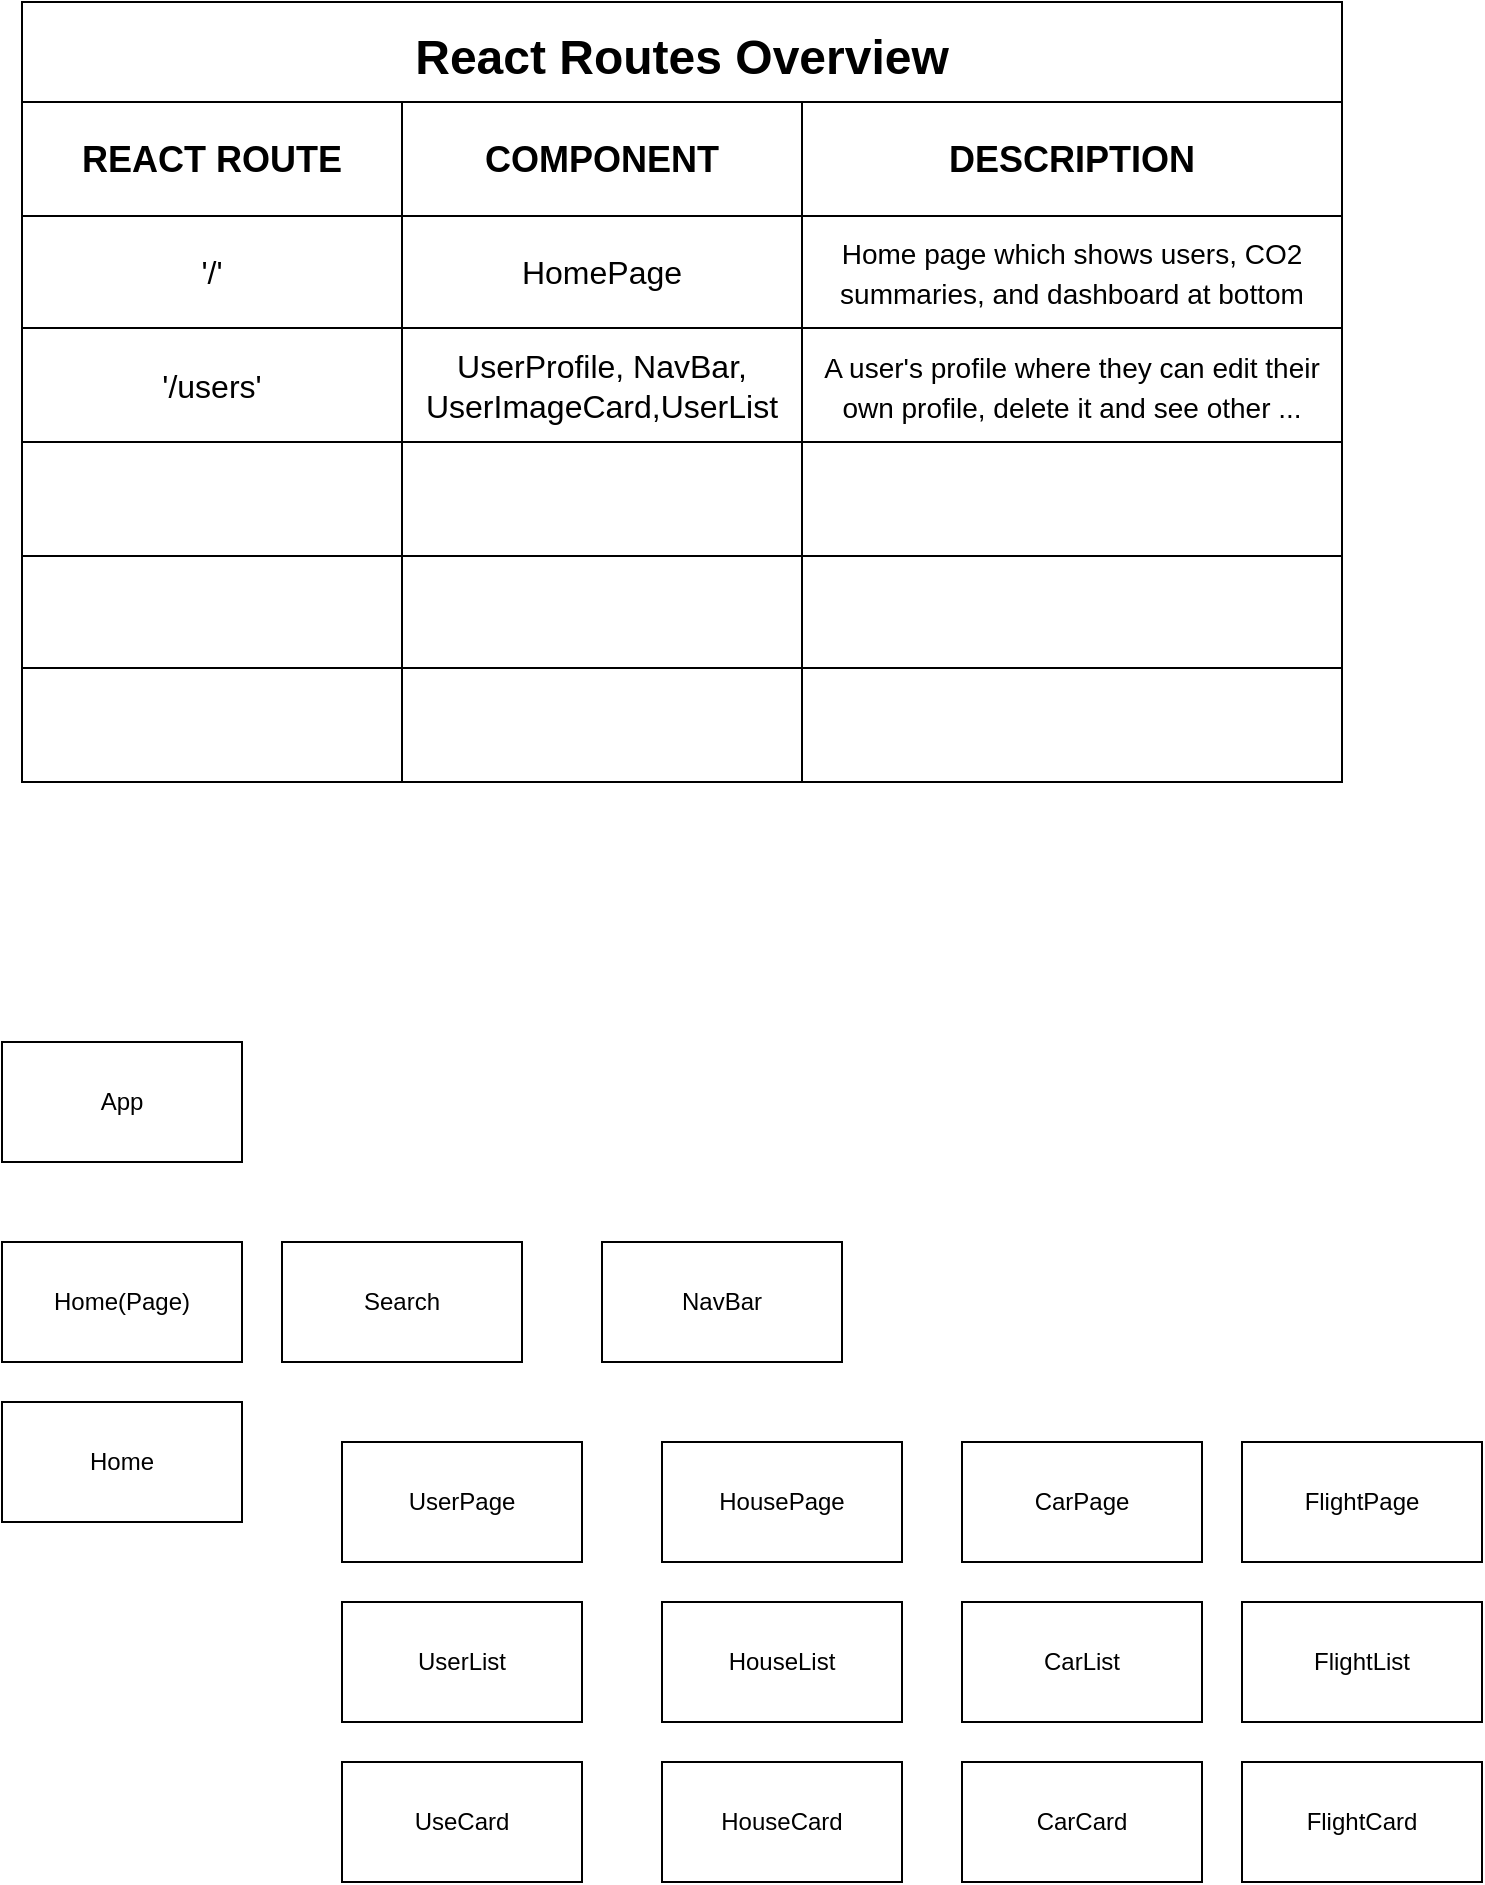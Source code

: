 <mxfile>
    <diagram id="He8b3oyFHESSMIiECdDG" name="Page-1">
        <mxGraphModel dx="691" dy="745" grid="1" gridSize="10" guides="1" tooltips="1" connect="1" arrows="1" fold="1" page="1" pageScale="1" pageWidth="850" pageHeight="1100" math="0" shadow="0">
            <root>
                <mxCell id="0"/>
                <mxCell id="1" parent="0"/>
                <mxCell id="41" value="React Routes Overview" style="shape=table;startSize=50;container=1;collapsible=0;childLayout=tableLayout;fontStyle=1;align=center;fontSize=24;" vertex="1" parent="1">
                    <mxGeometry x="90" y="70" width="660" height="390" as="geometry"/>
                </mxCell>
                <mxCell id="42" value="" style="shape=tableRow;horizontal=0;startSize=0;swimlaneHead=0;swimlaneBody=0;top=0;left=0;bottom=0;right=0;collapsible=0;dropTarget=0;fillColor=none;points=[[0,0.5],[1,0.5]];portConstraint=eastwest;" vertex="1" parent="41">
                    <mxGeometry y="50" width="660" height="57" as="geometry"/>
                </mxCell>
                <mxCell id="43" value="&lt;b&gt;REACT ROUTE&lt;/b&gt;" style="shape=partialRectangle;html=1;whiteSpace=wrap;connectable=0;fillColor=none;top=0;left=0;bottom=0;right=0;overflow=hidden;fontSize=18;" vertex="1" parent="42">
                    <mxGeometry width="190" height="57" as="geometry">
                        <mxRectangle width="190" height="57" as="alternateBounds"/>
                    </mxGeometry>
                </mxCell>
                <mxCell id="44" value="&lt;b&gt;COMPONENT&lt;/b&gt;" style="shape=partialRectangle;html=1;whiteSpace=wrap;connectable=0;fillColor=none;top=0;left=0;bottom=0;right=0;overflow=hidden;fontSize=18;" vertex="1" parent="42">
                    <mxGeometry x="190" width="200" height="57" as="geometry">
                        <mxRectangle width="200" height="57" as="alternateBounds"/>
                    </mxGeometry>
                </mxCell>
                <mxCell id="45" value="&lt;b&gt;DESCRIPTION&lt;/b&gt;" style="shape=partialRectangle;html=1;whiteSpace=wrap;connectable=0;fillColor=none;top=0;left=0;bottom=0;right=0;overflow=hidden;fontSize=18;" vertex="1" parent="42">
                    <mxGeometry x="390" width="270" height="57" as="geometry">
                        <mxRectangle width="270" height="57" as="alternateBounds"/>
                    </mxGeometry>
                </mxCell>
                <mxCell id="46" value="" style="shape=tableRow;horizontal=0;startSize=0;swimlaneHead=0;swimlaneBody=0;top=0;left=0;bottom=0;right=0;collapsible=0;dropTarget=0;fillColor=none;points=[[0,0.5],[1,0.5]];portConstraint=eastwest;" vertex="1" parent="41">
                    <mxGeometry y="107" width="660" height="56" as="geometry"/>
                </mxCell>
                <mxCell id="47" value="'/'" style="shape=partialRectangle;html=1;whiteSpace=wrap;connectable=0;fillColor=none;top=0;left=0;bottom=0;right=0;overflow=hidden;fontSize=16;" vertex="1" parent="46">
                    <mxGeometry width="190" height="56" as="geometry">
                        <mxRectangle width="190" height="56" as="alternateBounds"/>
                    </mxGeometry>
                </mxCell>
                <mxCell id="48" value="HomePage" style="shape=partialRectangle;html=1;whiteSpace=wrap;connectable=0;fillColor=none;top=0;left=0;bottom=0;right=0;overflow=hidden;fontSize=16;" vertex="1" parent="46">
                    <mxGeometry x="190" width="200" height="56" as="geometry">
                        <mxRectangle width="200" height="56" as="alternateBounds"/>
                    </mxGeometry>
                </mxCell>
                <mxCell id="49" value="&lt;font style=&quot;font-size: 14px;&quot;&gt;Home page which shows users, CO2 summaries, and dashboard at bottom&lt;/font&gt;" style="shape=partialRectangle;html=1;whiteSpace=wrap;connectable=0;fillColor=none;top=0;left=0;bottom=0;right=0;overflow=hidden;fontSize=16;" vertex="1" parent="46">
                    <mxGeometry x="390" width="270" height="56" as="geometry">
                        <mxRectangle width="270" height="56" as="alternateBounds"/>
                    </mxGeometry>
                </mxCell>
                <mxCell id="88" value="" style="shape=tableRow;horizontal=0;startSize=0;swimlaneHead=0;swimlaneBody=0;top=0;left=0;bottom=0;right=0;collapsible=0;dropTarget=0;fillColor=none;points=[[0,0.5],[1,0.5]];portConstraint=eastwest;" vertex="1" parent="41">
                    <mxGeometry y="163" width="660" height="57" as="geometry"/>
                </mxCell>
                <mxCell id="89" value="'/users'" style="shape=partialRectangle;html=1;whiteSpace=wrap;connectable=0;fillColor=none;top=0;left=0;bottom=0;right=0;overflow=hidden;fontSize=16;" vertex="1" parent="88">
                    <mxGeometry width="190" height="57" as="geometry">
                        <mxRectangle width="190" height="57" as="alternateBounds"/>
                    </mxGeometry>
                </mxCell>
                <mxCell id="90" value="UserProfile, NavBar, UserImageCard,UserList" style="shape=partialRectangle;html=1;whiteSpace=wrap;connectable=0;fillColor=none;top=0;left=0;bottom=0;right=0;overflow=hidden;fontSize=16;" vertex="1" parent="88">
                    <mxGeometry x="190" width="200" height="57" as="geometry">
                        <mxRectangle width="200" height="57" as="alternateBounds"/>
                    </mxGeometry>
                </mxCell>
                <mxCell id="91" value="&lt;font style=&quot;font-size: 14px;&quot;&gt;A user's profile where they can edit their own profile, delete it and see other ...&lt;/font&gt;" style="shape=partialRectangle;html=1;whiteSpace=wrap;connectable=0;fillColor=none;top=0;left=0;bottom=0;right=0;overflow=hidden;fontSize=16;" vertex="1" parent="88">
                    <mxGeometry x="390" width="270" height="57" as="geometry">
                        <mxRectangle width="270" height="57" as="alternateBounds"/>
                    </mxGeometry>
                </mxCell>
                <mxCell id="84" value="" style="shape=tableRow;horizontal=0;startSize=0;swimlaneHead=0;swimlaneBody=0;top=0;left=0;bottom=0;right=0;collapsible=0;dropTarget=0;fillColor=none;points=[[0,0.5],[1,0.5]];portConstraint=eastwest;" vertex="1" parent="41">
                    <mxGeometry y="220" width="660" height="57" as="geometry"/>
                </mxCell>
                <mxCell id="85" value="" style="shape=partialRectangle;html=1;whiteSpace=wrap;connectable=0;fillColor=none;top=0;left=0;bottom=0;right=0;overflow=hidden;fontSize=16;" vertex="1" parent="84">
                    <mxGeometry width="190" height="57" as="geometry">
                        <mxRectangle width="190" height="57" as="alternateBounds"/>
                    </mxGeometry>
                </mxCell>
                <mxCell id="86" value="" style="shape=partialRectangle;html=1;whiteSpace=wrap;connectable=0;fillColor=none;top=0;left=0;bottom=0;right=0;overflow=hidden;fontSize=16;" vertex="1" parent="84">
                    <mxGeometry x="190" width="200" height="57" as="geometry">
                        <mxRectangle width="200" height="57" as="alternateBounds"/>
                    </mxGeometry>
                </mxCell>
                <mxCell id="87" value="" style="shape=partialRectangle;html=1;whiteSpace=wrap;connectable=0;fillColor=none;top=0;left=0;bottom=0;right=0;overflow=hidden;fontSize=16;" vertex="1" parent="84">
                    <mxGeometry x="390" width="270" height="57" as="geometry">
                        <mxRectangle width="270" height="57" as="alternateBounds"/>
                    </mxGeometry>
                </mxCell>
                <mxCell id="80" value="" style="shape=tableRow;horizontal=0;startSize=0;swimlaneHead=0;swimlaneBody=0;top=0;left=0;bottom=0;right=0;collapsible=0;dropTarget=0;fillColor=none;points=[[0,0.5],[1,0.5]];portConstraint=eastwest;" vertex="1" parent="41">
                    <mxGeometry y="277" width="660" height="56" as="geometry"/>
                </mxCell>
                <mxCell id="81" value="" style="shape=partialRectangle;html=1;whiteSpace=wrap;connectable=0;fillColor=none;top=0;left=0;bottom=0;right=0;overflow=hidden;fontSize=16;" vertex="1" parent="80">
                    <mxGeometry width="190" height="56" as="geometry">
                        <mxRectangle width="190" height="56" as="alternateBounds"/>
                    </mxGeometry>
                </mxCell>
                <mxCell id="82" value="" style="shape=partialRectangle;html=1;whiteSpace=wrap;connectable=0;fillColor=none;top=0;left=0;bottom=0;right=0;overflow=hidden;fontSize=16;" vertex="1" parent="80">
                    <mxGeometry x="190" width="200" height="56" as="geometry">
                        <mxRectangle width="200" height="56" as="alternateBounds"/>
                    </mxGeometry>
                </mxCell>
                <mxCell id="83" value="" style="shape=partialRectangle;html=1;whiteSpace=wrap;connectable=0;fillColor=none;top=0;left=0;bottom=0;right=0;overflow=hidden;fontSize=16;" vertex="1" parent="80">
                    <mxGeometry x="390" width="270" height="56" as="geometry">
                        <mxRectangle width="270" height="56" as="alternateBounds"/>
                    </mxGeometry>
                </mxCell>
                <mxCell id="50" value="" style="shape=tableRow;horizontal=0;startSize=0;swimlaneHead=0;swimlaneBody=0;top=0;left=0;bottom=0;right=0;collapsible=0;dropTarget=0;fillColor=none;points=[[0,0.5],[1,0.5]];portConstraint=eastwest;" vertex="1" parent="41">
                    <mxGeometry y="333" width="660" height="57" as="geometry"/>
                </mxCell>
                <mxCell id="51" value="" style="shape=partialRectangle;html=1;whiteSpace=wrap;connectable=0;fillColor=none;top=0;left=0;bottom=0;right=0;overflow=hidden;fontSize=16;" vertex="1" parent="50">
                    <mxGeometry width="190" height="57" as="geometry">
                        <mxRectangle width="190" height="57" as="alternateBounds"/>
                    </mxGeometry>
                </mxCell>
                <mxCell id="52" value="" style="shape=partialRectangle;html=1;whiteSpace=wrap;connectable=0;fillColor=none;top=0;left=0;bottom=0;right=0;overflow=hidden;fontSize=16;" vertex="1" parent="50">
                    <mxGeometry x="190" width="200" height="57" as="geometry">
                        <mxRectangle width="200" height="57" as="alternateBounds"/>
                    </mxGeometry>
                </mxCell>
                <mxCell id="53" value="" style="shape=partialRectangle;html=1;whiteSpace=wrap;connectable=0;fillColor=none;top=0;left=0;bottom=0;right=0;overflow=hidden;fontSize=16;" vertex="1" parent="50">
                    <mxGeometry x="390" width="270" height="57" as="geometry">
                        <mxRectangle width="270" height="57" as="alternateBounds"/>
                    </mxGeometry>
                </mxCell>
                <mxCell id="95" value="Home" style="whiteSpace=wrap;html=1;" vertex="1" parent="1">
                    <mxGeometry x="80" y="770" width="120" height="60" as="geometry"/>
                </mxCell>
                <mxCell id="96" value="NavBar" style="whiteSpace=wrap;html=1;" vertex="1" parent="1">
                    <mxGeometry x="380" y="690" width="120" height="60" as="geometry"/>
                </mxCell>
                <mxCell id="97" value="Home(Page)" style="whiteSpace=wrap;html=1;" vertex="1" parent="1">
                    <mxGeometry x="80" y="690" width="120" height="60" as="geometry"/>
                </mxCell>
                <mxCell id="98" value="App" style="whiteSpace=wrap;html=1;" vertex="1" parent="1">
                    <mxGeometry x="80" y="590" width="120" height="60" as="geometry"/>
                </mxCell>
                <mxCell id="99" value="UserPage" style="whiteSpace=wrap;html=1;" vertex="1" parent="1">
                    <mxGeometry x="250" y="790" width="120" height="60" as="geometry"/>
                </mxCell>
                <mxCell id="100" value="UseCard" style="whiteSpace=wrap;html=1;" vertex="1" parent="1">
                    <mxGeometry x="250" y="950" width="120" height="60" as="geometry"/>
                </mxCell>
                <mxCell id="101" value="UserList" style="whiteSpace=wrap;html=1;" vertex="1" parent="1">
                    <mxGeometry x="250" y="870" width="120" height="60" as="geometry"/>
                </mxCell>
                <mxCell id="102" value="HousePage" style="whiteSpace=wrap;html=1;" vertex="1" parent="1">
                    <mxGeometry x="410" y="790" width="120" height="60" as="geometry"/>
                </mxCell>
                <mxCell id="103" value="HouseCard" style="whiteSpace=wrap;html=1;" vertex="1" parent="1">
                    <mxGeometry x="410" y="950" width="120" height="60" as="geometry"/>
                </mxCell>
                <mxCell id="104" value="HouseList" style="whiteSpace=wrap;html=1;" vertex="1" parent="1">
                    <mxGeometry x="410" y="870" width="120" height="60" as="geometry"/>
                </mxCell>
                <mxCell id="105" value="FlightPage" style="whiteSpace=wrap;html=1;" vertex="1" parent="1">
                    <mxGeometry x="700" y="790" width="120" height="60" as="geometry"/>
                </mxCell>
                <mxCell id="106" value="FlightCard" style="whiteSpace=wrap;html=1;" vertex="1" parent="1">
                    <mxGeometry x="700" y="950" width="120" height="60" as="geometry"/>
                </mxCell>
                <mxCell id="107" value="FlightList" style="whiteSpace=wrap;html=1;" vertex="1" parent="1">
                    <mxGeometry x="700" y="870" width="120" height="60" as="geometry"/>
                </mxCell>
                <mxCell id="108" value="CarPage" style="whiteSpace=wrap;html=1;" vertex="1" parent="1">
                    <mxGeometry x="560" y="790" width="120" height="60" as="geometry"/>
                </mxCell>
                <mxCell id="109" value="CarCard" style="whiteSpace=wrap;html=1;" vertex="1" parent="1">
                    <mxGeometry x="560" y="950" width="120" height="60" as="geometry"/>
                </mxCell>
                <mxCell id="110" value="CarList" style="whiteSpace=wrap;html=1;" vertex="1" parent="1">
                    <mxGeometry x="560" y="870" width="120" height="60" as="geometry"/>
                </mxCell>
                <mxCell id="111" value="Search" style="whiteSpace=wrap;html=1;" vertex="1" parent="1">
                    <mxGeometry x="220" y="690" width="120" height="60" as="geometry"/>
                </mxCell>
            </root>
        </mxGraphModel>
    </diagram>
</mxfile>